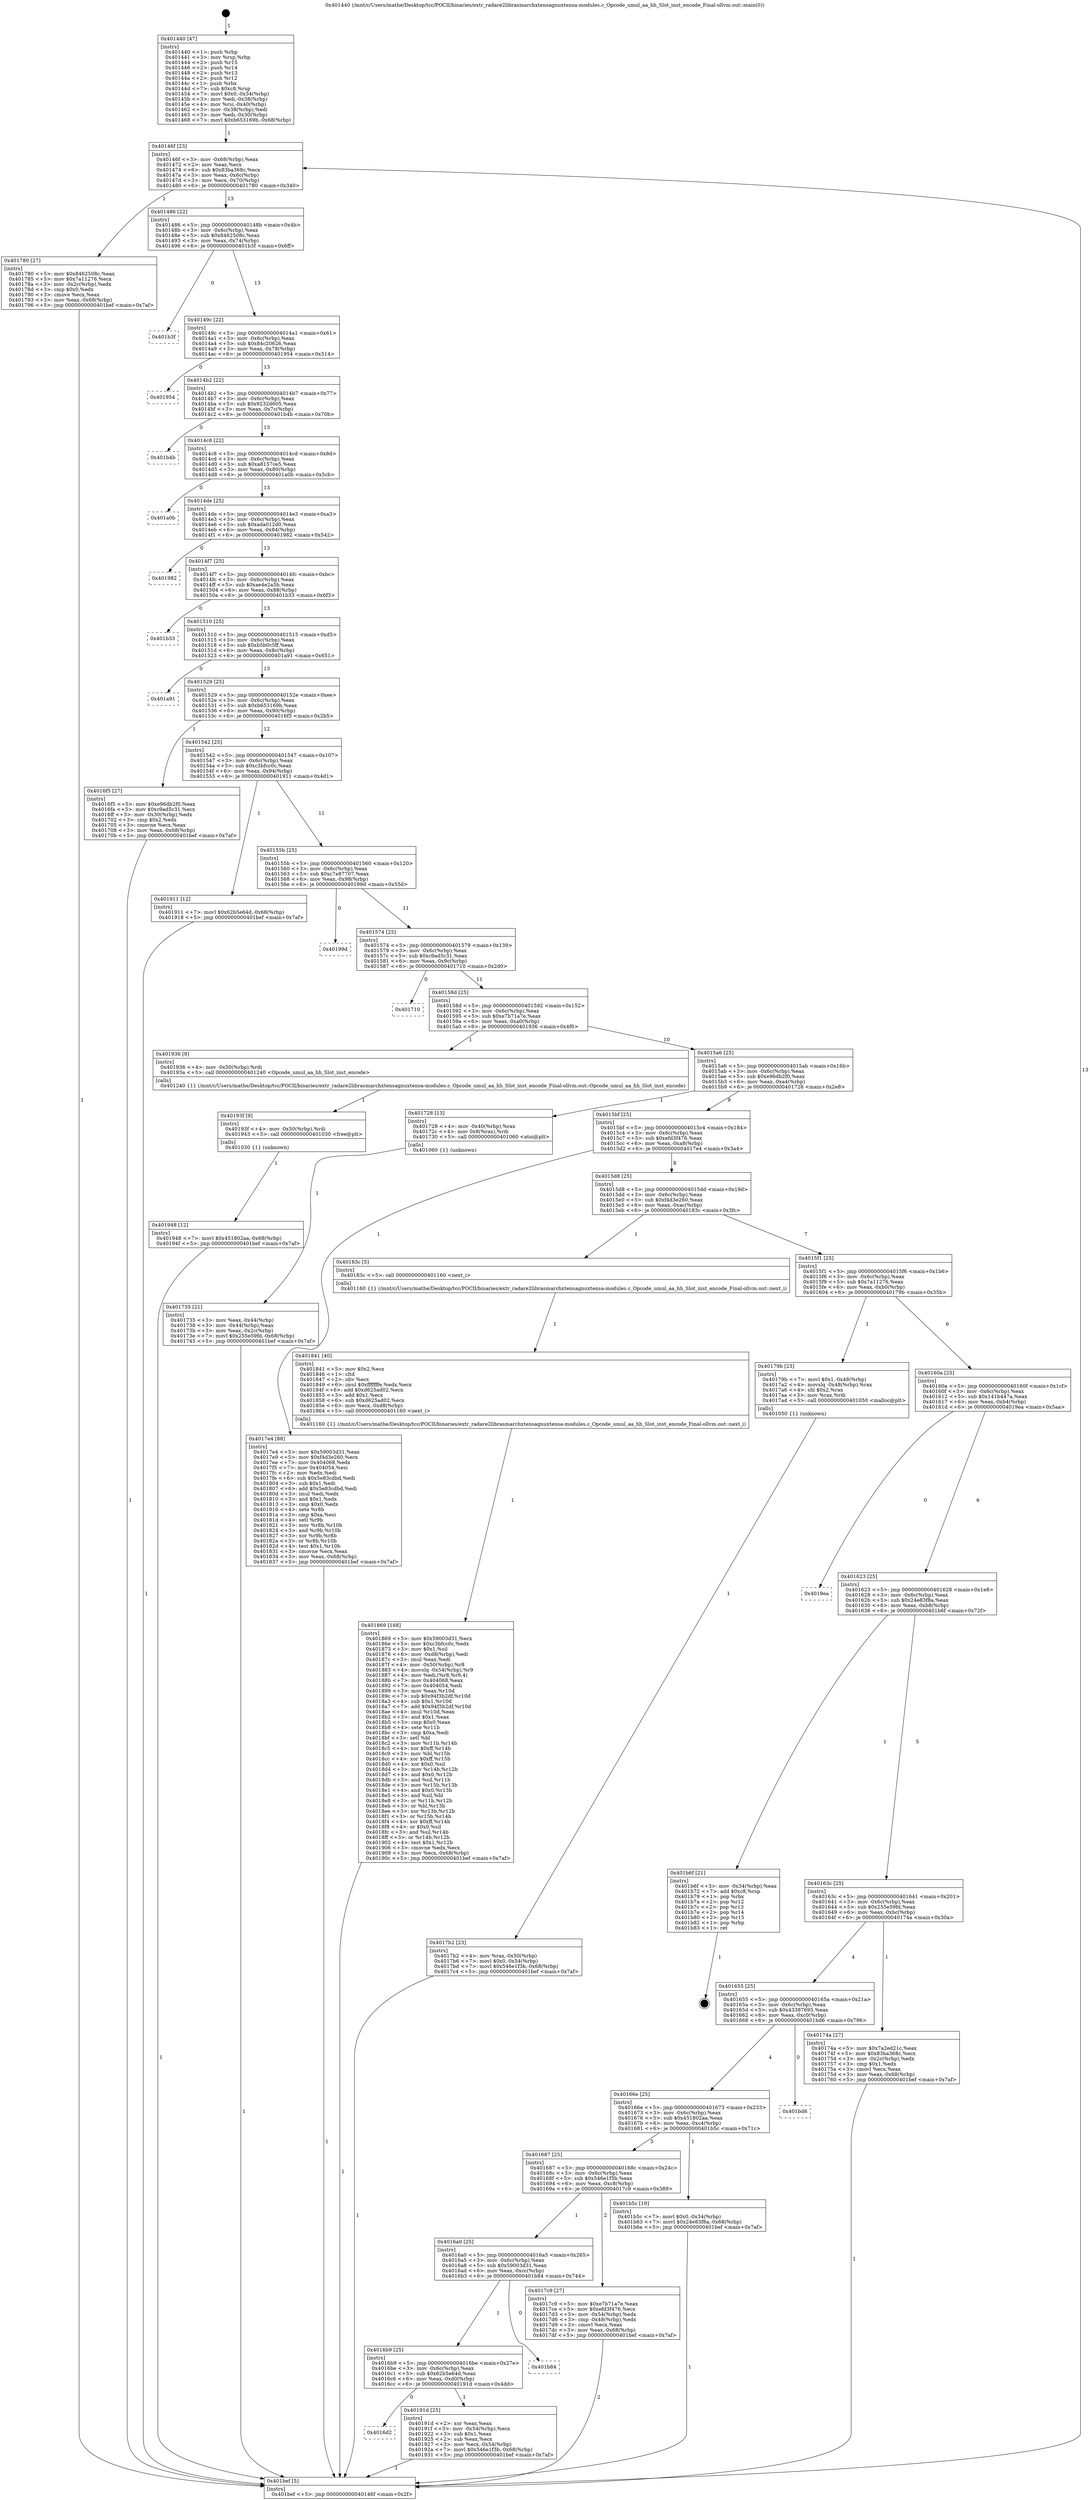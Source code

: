 digraph "0x401440" {
  label = "0x401440 (/mnt/c/Users/mathe/Desktop/tcc/POCII/binaries/extr_radare2librasmarchxtensagnuxtensa-modules.c_Opcode_umul_aa_hh_Slot_inst_encode_Final-ollvm.out::main(0))"
  labelloc = "t"
  node[shape=record]

  Entry [label="",width=0.3,height=0.3,shape=circle,fillcolor=black,style=filled]
  "0x40146f" [label="{
     0x40146f [23]\l
     | [instrs]\l
     &nbsp;&nbsp;0x40146f \<+3\>: mov -0x68(%rbp),%eax\l
     &nbsp;&nbsp;0x401472 \<+2\>: mov %eax,%ecx\l
     &nbsp;&nbsp;0x401474 \<+6\>: sub $0x83ba368c,%ecx\l
     &nbsp;&nbsp;0x40147a \<+3\>: mov %eax,-0x6c(%rbp)\l
     &nbsp;&nbsp;0x40147d \<+3\>: mov %ecx,-0x70(%rbp)\l
     &nbsp;&nbsp;0x401480 \<+6\>: je 0000000000401780 \<main+0x340\>\l
  }"]
  "0x401780" [label="{
     0x401780 [27]\l
     | [instrs]\l
     &nbsp;&nbsp;0x401780 \<+5\>: mov $0x8462508c,%eax\l
     &nbsp;&nbsp;0x401785 \<+5\>: mov $0x7a11276,%ecx\l
     &nbsp;&nbsp;0x40178a \<+3\>: mov -0x2c(%rbp),%edx\l
     &nbsp;&nbsp;0x40178d \<+3\>: cmp $0x0,%edx\l
     &nbsp;&nbsp;0x401790 \<+3\>: cmove %ecx,%eax\l
     &nbsp;&nbsp;0x401793 \<+3\>: mov %eax,-0x68(%rbp)\l
     &nbsp;&nbsp;0x401796 \<+5\>: jmp 0000000000401bef \<main+0x7af\>\l
  }"]
  "0x401486" [label="{
     0x401486 [22]\l
     | [instrs]\l
     &nbsp;&nbsp;0x401486 \<+5\>: jmp 000000000040148b \<main+0x4b\>\l
     &nbsp;&nbsp;0x40148b \<+3\>: mov -0x6c(%rbp),%eax\l
     &nbsp;&nbsp;0x40148e \<+5\>: sub $0x8462508c,%eax\l
     &nbsp;&nbsp;0x401493 \<+3\>: mov %eax,-0x74(%rbp)\l
     &nbsp;&nbsp;0x401496 \<+6\>: je 0000000000401b3f \<main+0x6ff\>\l
  }"]
  Exit [label="",width=0.3,height=0.3,shape=circle,fillcolor=black,style=filled,peripheries=2]
  "0x401b3f" [label="{
     0x401b3f\l
  }", style=dashed]
  "0x40149c" [label="{
     0x40149c [22]\l
     | [instrs]\l
     &nbsp;&nbsp;0x40149c \<+5\>: jmp 00000000004014a1 \<main+0x61\>\l
     &nbsp;&nbsp;0x4014a1 \<+3\>: mov -0x6c(%rbp),%eax\l
     &nbsp;&nbsp;0x4014a4 \<+5\>: sub $0x84c20626,%eax\l
     &nbsp;&nbsp;0x4014a9 \<+3\>: mov %eax,-0x78(%rbp)\l
     &nbsp;&nbsp;0x4014ac \<+6\>: je 0000000000401954 \<main+0x514\>\l
  }"]
  "0x401948" [label="{
     0x401948 [12]\l
     | [instrs]\l
     &nbsp;&nbsp;0x401948 \<+7\>: movl $0x451802aa,-0x68(%rbp)\l
     &nbsp;&nbsp;0x40194f \<+5\>: jmp 0000000000401bef \<main+0x7af\>\l
  }"]
  "0x401954" [label="{
     0x401954\l
  }", style=dashed]
  "0x4014b2" [label="{
     0x4014b2 [22]\l
     | [instrs]\l
     &nbsp;&nbsp;0x4014b2 \<+5\>: jmp 00000000004014b7 \<main+0x77\>\l
     &nbsp;&nbsp;0x4014b7 \<+3\>: mov -0x6c(%rbp),%eax\l
     &nbsp;&nbsp;0x4014ba \<+5\>: sub $0x9232d605,%eax\l
     &nbsp;&nbsp;0x4014bf \<+3\>: mov %eax,-0x7c(%rbp)\l
     &nbsp;&nbsp;0x4014c2 \<+6\>: je 0000000000401b4b \<main+0x70b\>\l
  }"]
  "0x40193f" [label="{
     0x40193f [9]\l
     | [instrs]\l
     &nbsp;&nbsp;0x40193f \<+4\>: mov -0x50(%rbp),%rdi\l
     &nbsp;&nbsp;0x401943 \<+5\>: call 0000000000401030 \<free@plt\>\l
     | [calls]\l
     &nbsp;&nbsp;0x401030 \{1\} (unknown)\l
  }"]
  "0x401b4b" [label="{
     0x401b4b\l
  }", style=dashed]
  "0x4014c8" [label="{
     0x4014c8 [22]\l
     | [instrs]\l
     &nbsp;&nbsp;0x4014c8 \<+5\>: jmp 00000000004014cd \<main+0x8d\>\l
     &nbsp;&nbsp;0x4014cd \<+3\>: mov -0x6c(%rbp),%eax\l
     &nbsp;&nbsp;0x4014d0 \<+5\>: sub $0xa8157ce5,%eax\l
     &nbsp;&nbsp;0x4014d5 \<+3\>: mov %eax,-0x80(%rbp)\l
     &nbsp;&nbsp;0x4014d8 \<+6\>: je 0000000000401a0b \<main+0x5cb\>\l
  }"]
  "0x4016d2" [label="{
     0x4016d2\l
  }", style=dashed]
  "0x401a0b" [label="{
     0x401a0b\l
  }", style=dashed]
  "0x4014de" [label="{
     0x4014de [25]\l
     | [instrs]\l
     &nbsp;&nbsp;0x4014de \<+5\>: jmp 00000000004014e3 \<main+0xa3\>\l
     &nbsp;&nbsp;0x4014e3 \<+3\>: mov -0x6c(%rbp),%eax\l
     &nbsp;&nbsp;0x4014e6 \<+5\>: sub $0xada012d0,%eax\l
     &nbsp;&nbsp;0x4014eb \<+6\>: mov %eax,-0x84(%rbp)\l
     &nbsp;&nbsp;0x4014f1 \<+6\>: je 0000000000401982 \<main+0x542\>\l
  }"]
  "0x40191d" [label="{
     0x40191d [25]\l
     | [instrs]\l
     &nbsp;&nbsp;0x40191d \<+2\>: xor %eax,%eax\l
     &nbsp;&nbsp;0x40191f \<+3\>: mov -0x54(%rbp),%ecx\l
     &nbsp;&nbsp;0x401922 \<+3\>: sub $0x1,%eax\l
     &nbsp;&nbsp;0x401925 \<+2\>: sub %eax,%ecx\l
     &nbsp;&nbsp;0x401927 \<+3\>: mov %ecx,-0x54(%rbp)\l
     &nbsp;&nbsp;0x40192a \<+7\>: movl $0x546e1f3b,-0x68(%rbp)\l
     &nbsp;&nbsp;0x401931 \<+5\>: jmp 0000000000401bef \<main+0x7af\>\l
  }"]
  "0x401982" [label="{
     0x401982\l
  }", style=dashed]
  "0x4014f7" [label="{
     0x4014f7 [25]\l
     | [instrs]\l
     &nbsp;&nbsp;0x4014f7 \<+5\>: jmp 00000000004014fc \<main+0xbc\>\l
     &nbsp;&nbsp;0x4014fc \<+3\>: mov -0x6c(%rbp),%eax\l
     &nbsp;&nbsp;0x4014ff \<+5\>: sub $0xae4e2a5b,%eax\l
     &nbsp;&nbsp;0x401504 \<+6\>: mov %eax,-0x88(%rbp)\l
     &nbsp;&nbsp;0x40150a \<+6\>: je 0000000000401b33 \<main+0x6f3\>\l
  }"]
  "0x4016b9" [label="{
     0x4016b9 [25]\l
     | [instrs]\l
     &nbsp;&nbsp;0x4016b9 \<+5\>: jmp 00000000004016be \<main+0x27e\>\l
     &nbsp;&nbsp;0x4016be \<+3\>: mov -0x6c(%rbp),%eax\l
     &nbsp;&nbsp;0x4016c1 \<+5\>: sub $0x62b5e64d,%eax\l
     &nbsp;&nbsp;0x4016c6 \<+6\>: mov %eax,-0xd0(%rbp)\l
     &nbsp;&nbsp;0x4016cc \<+6\>: je 000000000040191d \<main+0x4dd\>\l
  }"]
  "0x401b33" [label="{
     0x401b33\l
  }", style=dashed]
  "0x401510" [label="{
     0x401510 [25]\l
     | [instrs]\l
     &nbsp;&nbsp;0x401510 \<+5\>: jmp 0000000000401515 \<main+0xd5\>\l
     &nbsp;&nbsp;0x401515 \<+3\>: mov -0x6c(%rbp),%eax\l
     &nbsp;&nbsp;0x401518 \<+5\>: sub $0xb5b0c5ff,%eax\l
     &nbsp;&nbsp;0x40151d \<+6\>: mov %eax,-0x8c(%rbp)\l
     &nbsp;&nbsp;0x401523 \<+6\>: je 0000000000401a91 \<main+0x651\>\l
  }"]
  "0x401b84" [label="{
     0x401b84\l
  }", style=dashed]
  "0x401a91" [label="{
     0x401a91\l
  }", style=dashed]
  "0x401529" [label="{
     0x401529 [25]\l
     | [instrs]\l
     &nbsp;&nbsp;0x401529 \<+5\>: jmp 000000000040152e \<main+0xee\>\l
     &nbsp;&nbsp;0x40152e \<+3\>: mov -0x6c(%rbp),%eax\l
     &nbsp;&nbsp;0x401531 \<+5\>: sub $0xb653169b,%eax\l
     &nbsp;&nbsp;0x401536 \<+6\>: mov %eax,-0x90(%rbp)\l
     &nbsp;&nbsp;0x40153c \<+6\>: je 00000000004016f5 \<main+0x2b5\>\l
  }"]
  "0x401869" [label="{
     0x401869 [168]\l
     | [instrs]\l
     &nbsp;&nbsp;0x401869 \<+5\>: mov $0x59003d31,%ecx\l
     &nbsp;&nbsp;0x40186e \<+5\>: mov $0xc3bfcc0c,%edx\l
     &nbsp;&nbsp;0x401873 \<+3\>: mov $0x1,%sil\l
     &nbsp;&nbsp;0x401876 \<+6\>: mov -0xd8(%rbp),%edi\l
     &nbsp;&nbsp;0x40187c \<+3\>: imul %eax,%edi\l
     &nbsp;&nbsp;0x40187f \<+4\>: mov -0x50(%rbp),%r8\l
     &nbsp;&nbsp;0x401883 \<+4\>: movslq -0x54(%rbp),%r9\l
     &nbsp;&nbsp;0x401887 \<+4\>: mov %edi,(%r8,%r9,4)\l
     &nbsp;&nbsp;0x40188b \<+7\>: mov 0x404068,%eax\l
     &nbsp;&nbsp;0x401892 \<+7\>: mov 0x404054,%edi\l
     &nbsp;&nbsp;0x401899 \<+3\>: mov %eax,%r10d\l
     &nbsp;&nbsp;0x40189c \<+7\>: sub $0x94f3b2df,%r10d\l
     &nbsp;&nbsp;0x4018a3 \<+4\>: sub $0x1,%r10d\l
     &nbsp;&nbsp;0x4018a7 \<+7\>: add $0x94f3b2df,%r10d\l
     &nbsp;&nbsp;0x4018ae \<+4\>: imul %r10d,%eax\l
     &nbsp;&nbsp;0x4018b2 \<+3\>: and $0x1,%eax\l
     &nbsp;&nbsp;0x4018b5 \<+3\>: cmp $0x0,%eax\l
     &nbsp;&nbsp;0x4018b8 \<+4\>: sete %r11b\l
     &nbsp;&nbsp;0x4018bc \<+3\>: cmp $0xa,%edi\l
     &nbsp;&nbsp;0x4018bf \<+3\>: setl %bl\l
     &nbsp;&nbsp;0x4018c2 \<+3\>: mov %r11b,%r14b\l
     &nbsp;&nbsp;0x4018c5 \<+4\>: xor $0xff,%r14b\l
     &nbsp;&nbsp;0x4018c9 \<+3\>: mov %bl,%r15b\l
     &nbsp;&nbsp;0x4018cc \<+4\>: xor $0xff,%r15b\l
     &nbsp;&nbsp;0x4018d0 \<+4\>: xor $0x0,%sil\l
     &nbsp;&nbsp;0x4018d4 \<+3\>: mov %r14b,%r12b\l
     &nbsp;&nbsp;0x4018d7 \<+4\>: and $0x0,%r12b\l
     &nbsp;&nbsp;0x4018db \<+3\>: and %sil,%r11b\l
     &nbsp;&nbsp;0x4018de \<+3\>: mov %r15b,%r13b\l
     &nbsp;&nbsp;0x4018e1 \<+4\>: and $0x0,%r13b\l
     &nbsp;&nbsp;0x4018e5 \<+3\>: and %sil,%bl\l
     &nbsp;&nbsp;0x4018e8 \<+3\>: or %r11b,%r12b\l
     &nbsp;&nbsp;0x4018eb \<+3\>: or %bl,%r13b\l
     &nbsp;&nbsp;0x4018ee \<+3\>: xor %r13b,%r12b\l
     &nbsp;&nbsp;0x4018f1 \<+3\>: or %r15b,%r14b\l
     &nbsp;&nbsp;0x4018f4 \<+4\>: xor $0xff,%r14b\l
     &nbsp;&nbsp;0x4018f8 \<+4\>: or $0x0,%sil\l
     &nbsp;&nbsp;0x4018fc \<+3\>: and %sil,%r14b\l
     &nbsp;&nbsp;0x4018ff \<+3\>: or %r14b,%r12b\l
     &nbsp;&nbsp;0x401902 \<+4\>: test $0x1,%r12b\l
     &nbsp;&nbsp;0x401906 \<+3\>: cmovne %edx,%ecx\l
     &nbsp;&nbsp;0x401909 \<+3\>: mov %ecx,-0x68(%rbp)\l
     &nbsp;&nbsp;0x40190c \<+5\>: jmp 0000000000401bef \<main+0x7af\>\l
  }"]
  "0x4016f5" [label="{
     0x4016f5 [27]\l
     | [instrs]\l
     &nbsp;&nbsp;0x4016f5 \<+5\>: mov $0xe96db2f0,%eax\l
     &nbsp;&nbsp;0x4016fa \<+5\>: mov $0xc9ad5c31,%ecx\l
     &nbsp;&nbsp;0x4016ff \<+3\>: mov -0x30(%rbp),%edx\l
     &nbsp;&nbsp;0x401702 \<+3\>: cmp $0x2,%edx\l
     &nbsp;&nbsp;0x401705 \<+3\>: cmovne %ecx,%eax\l
     &nbsp;&nbsp;0x401708 \<+3\>: mov %eax,-0x68(%rbp)\l
     &nbsp;&nbsp;0x40170b \<+5\>: jmp 0000000000401bef \<main+0x7af\>\l
  }"]
  "0x401542" [label="{
     0x401542 [25]\l
     | [instrs]\l
     &nbsp;&nbsp;0x401542 \<+5\>: jmp 0000000000401547 \<main+0x107\>\l
     &nbsp;&nbsp;0x401547 \<+3\>: mov -0x6c(%rbp),%eax\l
     &nbsp;&nbsp;0x40154a \<+5\>: sub $0xc3bfcc0c,%eax\l
     &nbsp;&nbsp;0x40154f \<+6\>: mov %eax,-0x94(%rbp)\l
     &nbsp;&nbsp;0x401555 \<+6\>: je 0000000000401911 \<main+0x4d1\>\l
  }"]
  "0x401bef" [label="{
     0x401bef [5]\l
     | [instrs]\l
     &nbsp;&nbsp;0x401bef \<+5\>: jmp 000000000040146f \<main+0x2f\>\l
  }"]
  "0x401440" [label="{
     0x401440 [47]\l
     | [instrs]\l
     &nbsp;&nbsp;0x401440 \<+1\>: push %rbp\l
     &nbsp;&nbsp;0x401441 \<+3\>: mov %rsp,%rbp\l
     &nbsp;&nbsp;0x401444 \<+2\>: push %r15\l
     &nbsp;&nbsp;0x401446 \<+2\>: push %r14\l
     &nbsp;&nbsp;0x401448 \<+2\>: push %r13\l
     &nbsp;&nbsp;0x40144a \<+2\>: push %r12\l
     &nbsp;&nbsp;0x40144c \<+1\>: push %rbx\l
     &nbsp;&nbsp;0x40144d \<+7\>: sub $0xc8,%rsp\l
     &nbsp;&nbsp;0x401454 \<+7\>: movl $0x0,-0x34(%rbp)\l
     &nbsp;&nbsp;0x40145b \<+3\>: mov %edi,-0x38(%rbp)\l
     &nbsp;&nbsp;0x40145e \<+4\>: mov %rsi,-0x40(%rbp)\l
     &nbsp;&nbsp;0x401462 \<+3\>: mov -0x38(%rbp),%edi\l
     &nbsp;&nbsp;0x401465 \<+3\>: mov %edi,-0x30(%rbp)\l
     &nbsp;&nbsp;0x401468 \<+7\>: movl $0xb653169b,-0x68(%rbp)\l
  }"]
  "0x401841" [label="{
     0x401841 [40]\l
     | [instrs]\l
     &nbsp;&nbsp;0x401841 \<+5\>: mov $0x2,%ecx\l
     &nbsp;&nbsp;0x401846 \<+1\>: cltd\l
     &nbsp;&nbsp;0x401847 \<+2\>: idiv %ecx\l
     &nbsp;&nbsp;0x401849 \<+6\>: imul $0xfffffffe,%edx,%ecx\l
     &nbsp;&nbsp;0x40184f \<+6\>: add $0xd625ad02,%ecx\l
     &nbsp;&nbsp;0x401855 \<+3\>: add $0x1,%ecx\l
     &nbsp;&nbsp;0x401858 \<+6\>: sub $0xd625ad02,%ecx\l
     &nbsp;&nbsp;0x40185e \<+6\>: mov %ecx,-0xd8(%rbp)\l
     &nbsp;&nbsp;0x401864 \<+5\>: call 0000000000401160 \<next_i\>\l
     | [calls]\l
     &nbsp;&nbsp;0x401160 \{1\} (/mnt/c/Users/mathe/Desktop/tcc/POCII/binaries/extr_radare2librasmarchxtensagnuxtensa-modules.c_Opcode_umul_aa_hh_Slot_inst_encode_Final-ollvm.out::next_i)\l
  }"]
  "0x401911" [label="{
     0x401911 [12]\l
     | [instrs]\l
     &nbsp;&nbsp;0x401911 \<+7\>: movl $0x62b5e64d,-0x68(%rbp)\l
     &nbsp;&nbsp;0x401918 \<+5\>: jmp 0000000000401bef \<main+0x7af\>\l
  }"]
  "0x40155b" [label="{
     0x40155b [25]\l
     | [instrs]\l
     &nbsp;&nbsp;0x40155b \<+5\>: jmp 0000000000401560 \<main+0x120\>\l
     &nbsp;&nbsp;0x401560 \<+3\>: mov -0x6c(%rbp),%eax\l
     &nbsp;&nbsp;0x401563 \<+5\>: sub $0xc7e87707,%eax\l
     &nbsp;&nbsp;0x401568 \<+6\>: mov %eax,-0x98(%rbp)\l
     &nbsp;&nbsp;0x40156e \<+6\>: je 000000000040199d \<main+0x55d\>\l
  }"]
  "0x4016a0" [label="{
     0x4016a0 [25]\l
     | [instrs]\l
     &nbsp;&nbsp;0x4016a0 \<+5\>: jmp 00000000004016a5 \<main+0x265\>\l
     &nbsp;&nbsp;0x4016a5 \<+3\>: mov -0x6c(%rbp),%eax\l
     &nbsp;&nbsp;0x4016a8 \<+5\>: sub $0x59003d31,%eax\l
     &nbsp;&nbsp;0x4016ad \<+6\>: mov %eax,-0xcc(%rbp)\l
     &nbsp;&nbsp;0x4016b3 \<+6\>: je 0000000000401b84 \<main+0x744\>\l
  }"]
  "0x40199d" [label="{
     0x40199d\l
  }", style=dashed]
  "0x401574" [label="{
     0x401574 [25]\l
     | [instrs]\l
     &nbsp;&nbsp;0x401574 \<+5\>: jmp 0000000000401579 \<main+0x139\>\l
     &nbsp;&nbsp;0x401579 \<+3\>: mov -0x6c(%rbp),%eax\l
     &nbsp;&nbsp;0x40157c \<+5\>: sub $0xc9ad5c31,%eax\l
     &nbsp;&nbsp;0x401581 \<+6\>: mov %eax,-0x9c(%rbp)\l
     &nbsp;&nbsp;0x401587 \<+6\>: je 0000000000401710 \<main+0x2d0\>\l
  }"]
  "0x4017c9" [label="{
     0x4017c9 [27]\l
     | [instrs]\l
     &nbsp;&nbsp;0x4017c9 \<+5\>: mov $0xe7b71a7e,%eax\l
     &nbsp;&nbsp;0x4017ce \<+5\>: mov $0xefd3f476,%ecx\l
     &nbsp;&nbsp;0x4017d3 \<+3\>: mov -0x54(%rbp),%edx\l
     &nbsp;&nbsp;0x4017d6 \<+3\>: cmp -0x48(%rbp),%edx\l
     &nbsp;&nbsp;0x4017d9 \<+3\>: cmovl %ecx,%eax\l
     &nbsp;&nbsp;0x4017dc \<+3\>: mov %eax,-0x68(%rbp)\l
     &nbsp;&nbsp;0x4017df \<+5\>: jmp 0000000000401bef \<main+0x7af\>\l
  }"]
  "0x401710" [label="{
     0x401710\l
  }", style=dashed]
  "0x40158d" [label="{
     0x40158d [25]\l
     | [instrs]\l
     &nbsp;&nbsp;0x40158d \<+5\>: jmp 0000000000401592 \<main+0x152\>\l
     &nbsp;&nbsp;0x401592 \<+3\>: mov -0x6c(%rbp),%eax\l
     &nbsp;&nbsp;0x401595 \<+5\>: sub $0xe7b71a7e,%eax\l
     &nbsp;&nbsp;0x40159a \<+6\>: mov %eax,-0xa0(%rbp)\l
     &nbsp;&nbsp;0x4015a0 \<+6\>: je 0000000000401936 \<main+0x4f6\>\l
  }"]
  "0x401687" [label="{
     0x401687 [25]\l
     | [instrs]\l
     &nbsp;&nbsp;0x401687 \<+5\>: jmp 000000000040168c \<main+0x24c\>\l
     &nbsp;&nbsp;0x40168c \<+3\>: mov -0x6c(%rbp),%eax\l
     &nbsp;&nbsp;0x40168f \<+5\>: sub $0x546e1f3b,%eax\l
     &nbsp;&nbsp;0x401694 \<+6\>: mov %eax,-0xc8(%rbp)\l
     &nbsp;&nbsp;0x40169a \<+6\>: je 00000000004017c9 \<main+0x389\>\l
  }"]
  "0x401936" [label="{
     0x401936 [9]\l
     | [instrs]\l
     &nbsp;&nbsp;0x401936 \<+4\>: mov -0x50(%rbp),%rdi\l
     &nbsp;&nbsp;0x40193a \<+5\>: call 0000000000401240 \<Opcode_umul_aa_hh_Slot_inst_encode\>\l
     | [calls]\l
     &nbsp;&nbsp;0x401240 \{1\} (/mnt/c/Users/mathe/Desktop/tcc/POCII/binaries/extr_radare2librasmarchxtensagnuxtensa-modules.c_Opcode_umul_aa_hh_Slot_inst_encode_Final-ollvm.out::Opcode_umul_aa_hh_Slot_inst_encode)\l
  }"]
  "0x4015a6" [label="{
     0x4015a6 [25]\l
     | [instrs]\l
     &nbsp;&nbsp;0x4015a6 \<+5\>: jmp 00000000004015ab \<main+0x16b\>\l
     &nbsp;&nbsp;0x4015ab \<+3\>: mov -0x6c(%rbp),%eax\l
     &nbsp;&nbsp;0x4015ae \<+5\>: sub $0xe96db2f0,%eax\l
     &nbsp;&nbsp;0x4015b3 \<+6\>: mov %eax,-0xa4(%rbp)\l
     &nbsp;&nbsp;0x4015b9 \<+6\>: je 0000000000401728 \<main+0x2e8\>\l
  }"]
  "0x401b5c" [label="{
     0x401b5c [19]\l
     | [instrs]\l
     &nbsp;&nbsp;0x401b5c \<+7\>: movl $0x0,-0x34(%rbp)\l
     &nbsp;&nbsp;0x401b63 \<+7\>: movl $0x24e83f8a,-0x68(%rbp)\l
     &nbsp;&nbsp;0x401b6a \<+5\>: jmp 0000000000401bef \<main+0x7af\>\l
  }"]
  "0x401728" [label="{
     0x401728 [13]\l
     | [instrs]\l
     &nbsp;&nbsp;0x401728 \<+4\>: mov -0x40(%rbp),%rax\l
     &nbsp;&nbsp;0x40172c \<+4\>: mov 0x8(%rax),%rdi\l
     &nbsp;&nbsp;0x401730 \<+5\>: call 0000000000401060 \<atoi@plt\>\l
     | [calls]\l
     &nbsp;&nbsp;0x401060 \{1\} (unknown)\l
  }"]
  "0x4015bf" [label="{
     0x4015bf [25]\l
     | [instrs]\l
     &nbsp;&nbsp;0x4015bf \<+5\>: jmp 00000000004015c4 \<main+0x184\>\l
     &nbsp;&nbsp;0x4015c4 \<+3\>: mov -0x6c(%rbp),%eax\l
     &nbsp;&nbsp;0x4015c7 \<+5\>: sub $0xefd3f476,%eax\l
     &nbsp;&nbsp;0x4015cc \<+6\>: mov %eax,-0xa8(%rbp)\l
     &nbsp;&nbsp;0x4015d2 \<+6\>: je 00000000004017e4 \<main+0x3a4\>\l
  }"]
  "0x401735" [label="{
     0x401735 [21]\l
     | [instrs]\l
     &nbsp;&nbsp;0x401735 \<+3\>: mov %eax,-0x44(%rbp)\l
     &nbsp;&nbsp;0x401738 \<+3\>: mov -0x44(%rbp),%eax\l
     &nbsp;&nbsp;0x40173b \<+3\>: mov %eax,-0x2c(%rbp)\l
     &nbsp;&nbsp;0x40173e \<+7\>: movl $0x255e59fd,-0x68(%rbp)\l
     &nbsp;&nbsp;0x401745 \<+5\>: jmp 0000000000401bef \<main+0x7af\>\l
  }"]
  "0x40166e" [label="{
     0x40166e [25]\l
     | [instrs]\l
     &nbsp;&nbsp;0x40166e \<+5\>: jmp 0000000000401673 \<main+0x233\>\l
     &nbsp;&nbsp;0x401673 \<+3\>: mov -0x6c(%rbp),%eax\l
     &nbsp;&nbsp;0x401676 \<+5\>: sub $0x451802aa,%eax\l
     &nbsp;&nbsp;0x40167b \<+6\>: mov %eax,-0xc4(%rbp)\l
     &nbsp;&nbsp;0x401681 \<+6\>: je 0000000000401b5c \<main+0x71c\>\l
  }"]
  "0x4017e4" [label="{
     0x4017e4 [88]\l
     | [instrs]\l
     &nbsp;&nbsp;0x4017e4 \<+5\>: mov $0x59003d31,%eax\l
     &nbsp;&nbsp;0x4017e9 \<+5\>: mov $0xf4d3e260,%ecx\l
     &nbsp;&nbsp;0x4017ee \<+7\>: mov 0x404068,%edx\l
     &nbsp;&nbsp;0x4017f5 \<+7\>: mov 0x404054,%esi\l
     &nbsp;&nbsp;0x4017fc \<+2\>: mov %edx,%edi\l
     &nbsp;&nbsp;0x4017fe \<+6\>: sub $0x5e83cdbd,%edi\l
     &nbsp;&nbsp;0x401804 \<+3\>: sub $0x1,%edi\l
     &nbsp;&nbsp;0x401807 \<+6\>: add $0x5e83cdbd,%edi\l
     &nbsp;&nbsp;0x40180d \<+3\>: imul %edi,%edx\l
     &nbsp;&nbsp;0x401810 \<+3\>: and $0x1,%edx\l
     &nbsp;&nbsp;0x401813 \<+3\>: cmp $0x0,%edx\l
     &nbsp;&nbsp;0x401816 \<+4\>: sete %r8b\l
     &nbsp;&nbsp;0x40181a \<+3\>: cmp $0xa,%esi\l
     &nbsp;&nbsp;0x40181d \<+4\>: setl %r9b\l
     &nbsp;&nbsp;0x401821 \<+3\>: mov %r8b,%r10b\l
     &nbsp;&nbsp;0x401824 \<+3\>: and %r9b,%r10b\l
     &nbsp;&nbsp;0x401827 \<+3\>: xor %r9b,%r8b\l
     &nbsp;&nbsp;0x40182a \<+3\>: or %r8b,%r10b\l
     &nbsp;&nbsp;0x40182d \<+4\>: test $0x1,%r10b\l
     &nbsp;&nbsp;0x401831 \<+3\>: cmovne %ecx,%eax\l
     &nbsp;&nbsp;0x401834 \<+3\>: mov %eax,-0x68(%rbp)\l
     &nbsp;&nbsp;0x401837 \<+5\>: jmp 0000000000401bef \<main+0x7af\>\l
  }"]
  "0x4015d8" [label="{
     0x4015d8 [25]\l
     | [instrs]\l
     &nbsp;&nbsp;0x4015d8 \<+5\>: jmp 00000000004015dd \<main+0x19d\>\l
     &nbsp;&nbsp;0x4015dd \<+3\>: mov -0x6c(%rbp),%eax\l
     &nbsp;&nbsp;0x4015e0 \<+5\>: sub $0xf4d3e260,%eax\l
     &nbsp;&nbsp;0x4015e5 \<+6\>: mov %eax,-0xac(%rbp)\l
     &nbsp;&nbsp;0x4015eb \<+6\>: je 000000000040183c \<main+0x3fc\>\l
  }"]
  "0x401bd6" [label="{
     0x401bd6\l
  }", style=dashed]
  "0x40183c" [label="{
     0x40183c [5]\l
     | [instrs]\l
     &nbsp;&nbsp;0x40183c \<+5\>: call 0000000000401160 \<next_i\>\l
     | [calls]\l
     &nbsp;&nbsp;0x401160 \{1\} (/mnt/c/Users/mathe/Desktop/tcc/POCII/binaries/extr_radare2librasmarchxtensagnuxtensa-modules.c_Opcode_umul_aa_hh_Slot_inst_encode_Final-ollvm.out::next_i)\l
  }"]
  "0x4015f1" [label="{
     0x4015f1 [25]\l
     | [instrs]\l
     &nbsp;&nbsp;0x4015f1 \<+5\>: jmp 00000000004015f6 \<main+0x1b6\>\l
     &nbsp;&nbsp;0x4015f6 \<+3\>: mov -0x6c(%rbp),%eax\l
     &nbsp;&nbsp;0x4015f9 \<+5\>: sub $0x7a11276,%eax\l
     &nbsp;&nbsp;0x4015fe \<+6\>: mov %eax,-0xb0(%rbp)\l
     &nbsp;&nbsp;0x401604 \<+6\>: je 000000000040179b \<main+0x35b\>\l
  }"]
  "0x4017b2" [label="{
     0x4017b2 [23]\l
     | [instrs]\l
     &nbsp;&nbsp;0x4017b2 \<+4\>: mov %rax,-0x50(%rbp)\l
     &nbsp;&nbsp;0x4017b6 \<+7\>: movl $0x0,-0x54(%rbp)\l
     &nbsp;&nbsp;0x4017bd \<+7\>: movl $0x546e1f3b,-0x68(%rbp)\l
     &nbsp;&nbsp;0x4017c4 \<+5\>: jmp 0000000000401bef \<main+0x7af\>\l
  }"]
  "0x40179b" [label="{
     0x40179b [23]\l
     | [instrs]\l
     &nbsp;&nbsp;0x40179b \<+7\>: movl $0x1,-0x48(%rbp)\l
     &nbsp;&nbsp;0x4017a2 \<+4\>: movslq -0x48(%rbp),%rax\l
     &nbsp;&nbsp;0x4017a6 \<+4\>: shl $0x2,%rax\l
     &nbsp;&nbsp;0x4017aa \<+3\>: mov %rax,%rdi\l
     &nbsp;&nbsp;0x4017ad \<+5\>: call 0000000000401050 \<malloc@plt\>\l
     | [calls]\l
     &nbsp;&nbsp;0x401050 \{1\} (unknown)\l
  }"]
  "0x40160a" [label="{
     0x40160a [25]\l
     | [instrs]\l
     &nbsp;&nbsp;0x40160a \<+5\>: jmp 000000000040160f \<main+0x1cf\>\l
     &nbsp;&nbsp;0x40160f \<+3\>: mov -0x6c(%rbp),%eax\l
     &nbsp;&nbsp;0x401612 \<+5\>: sub $0x141b447a,%eax\l
     &nbsp;&nbsp;0x401617 \<+6\>: mov %eax,-0xb4(%rbp)\l
     &nbsp;&nbsp;0x40161d \<+6\>: je 00000000004019ea \<main+0x5aa\>\l
  }"]
  "0x401655" [label="{
     0x401655 [25]\l
     | [instrs]\l
     &nbsp;&nbsp;0x401655 \<+5\>: jmp 000000000040165a \<main+0x21a\>\l
     &nbsp;&nbsp;0x40165a \<+3\>: mov -0x6c(%rbp),%eax\l
     &nbsp;&nbsp;0x40165d \<+5\>: sub $0x43387695,%eax\l
     &nbsp;&nbsp;0x401662 \<+6\>: mov %eax,-0xc0(%rbp)\l
     &nbsp;&nbsp;0x401668 \<+6\>: je 0000000000401bd6 \<main+0x796\>\l
  }"]
  "0x4019ea" [label="{
     0x4019ea\l
  }", style=dashed]
  "0x401623" [label="{
     0x401623 [25]\l
     | [instrs]\l
     &nbsp;&nbsp;0x401623 \<+5\>: jmp 0000000000401628 \<main+0x1e8\>\l
     &nbsp;&nbsp;0x401628 \<+3\>: mov -0x6c(%rbp),%eax\l
     &nbsp;&nbsp;0x40162b \<+5\>: sub $0x24e83f8a,%eax\l
     &nbsp;&nbsp;0x401630 \<+6\>: mov %eax,-0xb8(%rbp)\l
     &nbsp;&nbsp;0x401636 \<+6\>: je 0000000000401b6f \<main+0x72f\>\l
  }"]
  "0x40174a" [label="{
     0x40174a [27]\l
     | [instrs]\l
     &nbsp;&nbsp;0x40174a \<+5\>: mov $0x7a2ed21c,%eax\l
     &nbsp;&nbsp;0x40174f \<+5\>: mov $0x83ba368c,%ecx\l
     &nbsp;&nbsp;0x401754 \<+3\>: mov -0x2c(%rbp),%edx\l
     &nbsp;&nbsp;0x401757 \<+3\>: cmp $0x1,%edx\l
     &nbsp;&nbsp;0x40175a \<+3\>: cmovl %ecx,%eax\l
     &nbsp;&nbsp;0x40175d \<+3\>: mov %eax,-0x68(%rbp)\l
     &nbsp;&nbsp;0x401760 \<+5\>: jmp 0000000000401bef \<main+0x7af\>\l
  }"]
  "0x401b6f" [label="{
     0x401b6f [21]\l
     | [instrs]\l
     &nbsp;&nbsp;0x401b6f \<+3\>: mov -0x34(%rbp),%eax\l
     &nbsp;&nbsp;0x401b72 \<+7\>: add $0xc8,%rsp\l
     &nbsp;&nbsp;0x401b79 \<+1\>: pop %rbx\l
     &nbsp;&nbsp;0x401b7a \<+2\>: pop %r12\l
     &nbsp;&nbsp;0x401b7c \<+2\>: pop %r13\l
     &nbsp;&nbsp;0x401b7e \<+2\>: pop %r14\l
     &nbsp;&nbsp;0x401b80 \<+2\>: pop %r15\l
     &nbsp;&nbsp;0x401b82 \<+1\>: pop %rbp\l
     &nbsp;&nbsp;0x401b83 \<+1\>: ret\l
  }"]
  "0x40163c" [label="{
     0x40163c [25]\l
     | [instrs]\l
     &nbsp;&nbsp;0x40163c \<+5\>: jmp 0000000000401641 \<main+0x201\>\l
     &nbsp;&nbsp;0x401641 \<+3\>: mov -0x6c(%rbp),%eax\l
     &nbsp;&nbsp;0x401644 \<+5\>: sub $0x255e59fd,%eax\l
     &nbsp;&nbsp;0x401649 \<+6\>: mov %eax,-0xbc(%rbp)\l
     &nbsp;&nbsp;0x40164f \<+6\>: je 000000000040174a \<main+0x30a\>\l
  }"]
  Entry -> "0x401440" [label=" 1"]
  "0x40146f" -> "0x401780" [label=" 1"]
  "0x40146f" -> "0x401486" [label=" 13"]
  "0x401b6f" -> Exit [label=" 1"]
  "0x401486" -> "0x401b3f" [label=" 0"]
  "0x401486" -> "0x40149c" [label=" 13"]
  "0x401b5c" -> "0x401bef" [label=" 1"]
  "0x40149c" -> "0x401954" [label=" 0"]
  "0x40149c" -> "0x4014b2" [label=" 13"]
  "0x401948" -> "0x401bef" [label=" 1"]
  "0x4014b2" -> "0x401b4b" [label=" 0"]
  "0x4014b2" -> "0x4014c8" [label=" 13"]
  "0x40193f" -> "0x401948" [label=" 1"]
  "0x4014c8" -> "0x401a0b" [label=" 0"]
  "0x4014c8" -> "0x4014de" [label=" 13"]
  "0x401936" -> "0x40193f" [label=" 1"]
  "0x4014de" -> "0x401982" [label=" 0"]
  "0x4014de" -> "0x4014f7" [label=" 13"]
  "0x40191d" -> "0x401bef" [label=" 1"]
  "0x4014f7" -> "0x401b33" [label=" 0"]
  "0x4014f7" -> "0x401510" [label=" 13"]
  "0x4016b9" -> "0x40191d" [label=" 1"]
  "0x401510" -> "0x401a91" [label=" 0"]
  "0x401510" -> "0x401529" [label=" 13"]
  "0x4016b9" -> "0x4016d2" [label=" 0"]
  "0x401529" -> "0x4016f5" [label=" 1"]
  "0x401529" -> "0x401542" [label=" 12"]
  "0x4016f5" -> "0x401bef" [label=" 1"]
  "0x401440" -> "0x40146f" [label=" 1"]
  "0x401bef" -> "0x40146f" [label=" 13"]
  "0x4016a0" -> "0x401b84" [label=" 0"]
  "0x401542" -> "0x401911" [label=" 1"]
  "0x401542" -> "0x40155b" [label=" 11"]
  "0x4016a0" -> "0x4016b9" [label=" 1"]
  "0x40155b" -> "0x40199d" [label=" 0"]
  "0x40155b" -> "0x401574" [label=" 11"]
  "0x401911" -> "0x401bef" [label=" 1"]
  "0x401574" -> "0x401710" [label=" 0"]
  "0x401574" -> "0x40158d" [label=" 11"]
  "0x401869" -> "0x401bef" [label=" 1"]
  "0x40158d" -> "0x401936" [label=" 1"]
  "0x40158d" -> "0x4015a6" [label=" 10"]
  "0x40183c" -> "0x401841" [label=" 1"]
  "0x4015a6" -> "0x401728" [label=" 1"]
  "0x4015a6" -> "0x4015bf" [label=" 9"]
  "0x401728" -> "0x401735" [label=" 1"]
  "0x401735" -> "0x401bef" [label=" 1"]
  "0x4017e4" -> "0x401bef" [label=" 1"]
  "0x4015bf" -> "0x4017e4" [label=" 1"]
  "0x4015bf" -> "0x4015d8" [label=" 8"]
  "0x401687" -> "0x4016a0" [label=" 1"]
  "0x4015d8" -> "0x40183c" [label=" 1"]
  "0x4015d8" -> "0x4015f1" [label=" 7"]
  "0x401687" -> "0x4017c9" [label=" 2"]
  "0x4015f1" -> "0x40179b" [label=" 1"]
  "0x4015f1" -> "0x40160a" [label=" 6"]
  "0x40166e" -> "0x401687" [label=" 3"]
  "0x40160a" -> "0x4019ea" [label=" 0"]
  "0x40160a" -> "0x401623" [label=" 6"]
  "0x40166e" -> "0x401b5c" [label=" 1"]
  "0x401623" -> "0x401b6f" [label=" 1"]
  "0x401623" -> "0x40163c" [label=" 5"]
  "0x4017c9" -> "0x401bef" [label=" 2"]
  "0x40163c" -> "0x40174a" [label=" 1"]
  "0x40163c" -> "0x401655" [label=" 4"]
  "0x40174a" -> "0x401bef" [label=" 1"]
  "0x401780" -> "0x401bef" [label=" 1"]
  "0x40179b" -> "0x4017b2" [label=" 1"]
  "0x4017b2" -> "0x401bef" [label=" 1"]
  "0x401841" -> "0x401869" [label=" 1"]
  "0x401655" -> "0x401bd6" [label=" 0"]
  "0x401655" -> "0x40166e" [label=" 4"]
}
